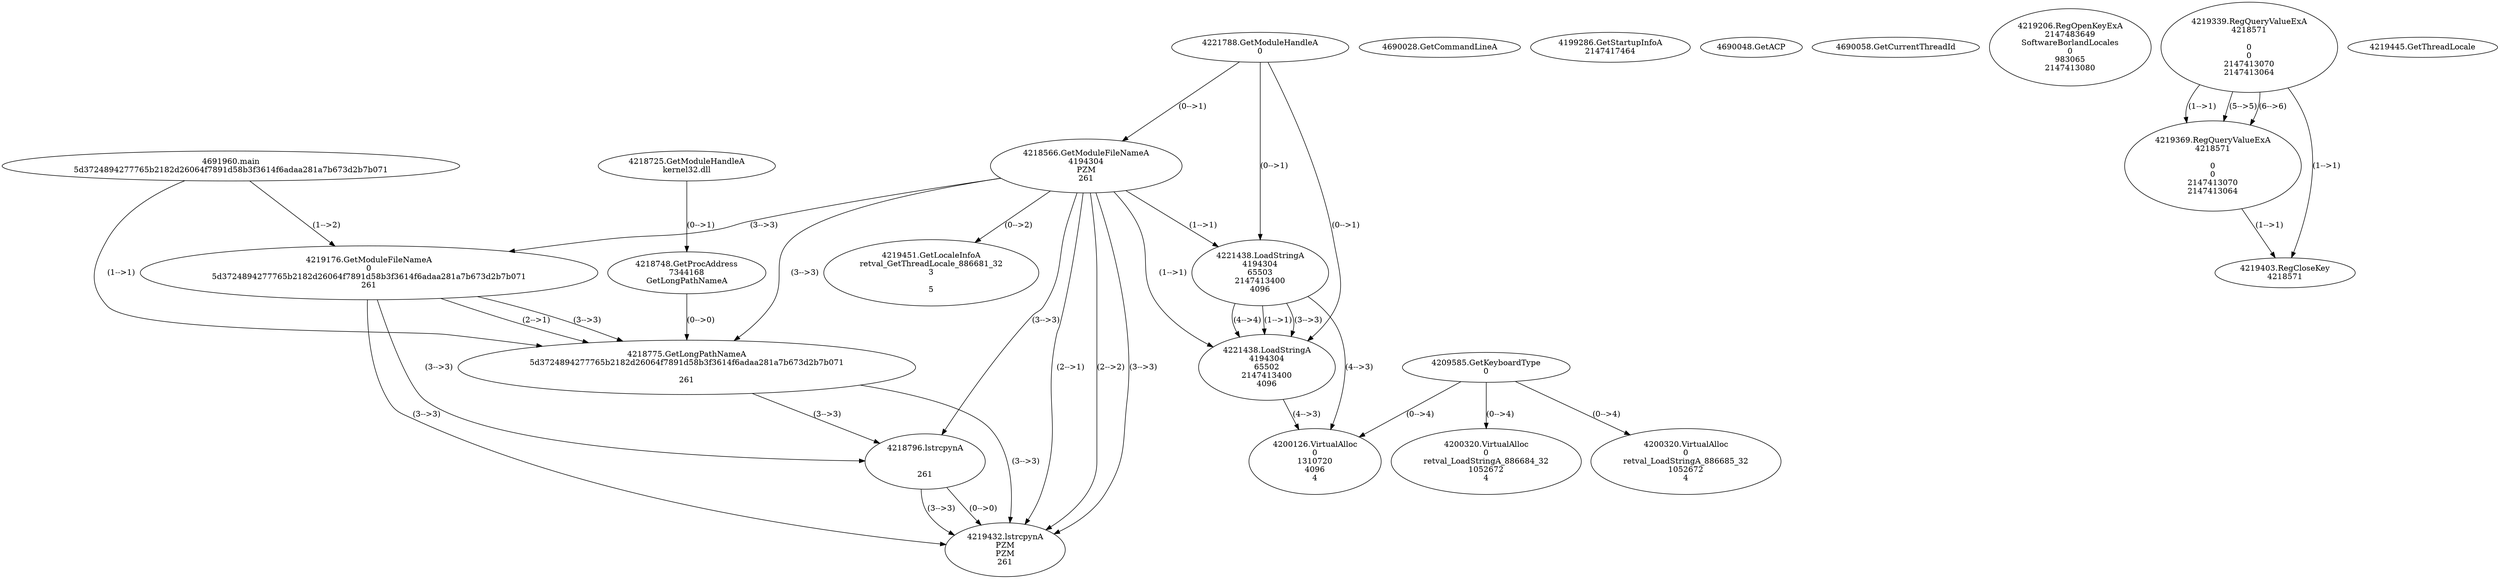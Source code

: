 // Global SCDG with merge call
digraph {
	0 [label="4691960.main
5d3724894277765b2182d26064f7891d58b3f3614f6adaa281a7b673d2b7b071"]
	1 [label="4221788.GetModuleHandleA
0"]
	2 [label="4209585.GetKeyboardType
0"]
	3 [label="4690028.GetCommandLineA
"]
	4 [label="4199286.GetStartupInfoA
2147417464"]
	5 [label="4690048.GetACP
"]
	6 [label="4690058.GetCurrentThreadId
"]
	7 [label="4218566.GetModuleFileNameA
4194304
PZM
261"]
	1 -> 7 [label="(0-->1)"]
	8 [label="4219176.GetModuleFileNameA
0
5d3724894277765b2182d26064f7891d58b3f3614f6adaa281a7b673d2b7b071
261"]
	0 -> 8 [label="(1-->2)"]
	7 -> 8 [label="(3-->3)"]
	9 [label="4219206.RegOpenKeyExA
2147483649
Software\Borland\Locales
0
983065
2147413080"]
	10 [label="4218725.GetModuleHandleA
kernel32.dll"]
	11 [label="4218748.GetProcAddress
7344168
GetLongPathNameA"]
	10 -> 11 [label="(0-->1)"]
	12 [label="4218775.GetLongPathNameA
5d3724894277765b2182d26064f7891d58b3f3614f6adaa281a7b673d2b7b071

261"]
	0 -> 12 [label="(1-->1)"]
	8 -> 12 [label="(2-->1)"]
	7 -> 12 [label="(3-->3)"]
	8 -> 12 [label="(3-->3)"]
	11 -> 12 [label="(0-->0)"]
	13 [label="4218796.lstrcpynA


261"]
	7 -> 13 [label="(3-->3)"]
	8 -> 13 [label="(3-->3)"]
	12 -> 13 [label="(3-->3)"]
	14 [label="4219339.RegQueryValueExA
4218571

0
0
2147413070
2147413064"]
	15 [label="4219369.RegQueryValueExA
4218571

0
0
2147413070
2147413064"]
	14 -> 15 [label="(1-->1)"]
	14 -> 15 [label="(5-->5)"]
	14 -> 15 [label="(6-->6)"]
	16 [label="4219403.RegCloseKey
4218571"]
	14 -> 16 [label="(1-->1)"]
	15 -> 16 [label="(1-->1)"]
	17 [label="4219432.lstrcpynA
PZM
PZM
261"]
	7 -> 17 [label="(2-->1)"]
	7 -> 17 [label="(2-->2)"]
	7 -> 17 [label="(3-->3)"]
	8 -> 17 [label="(3-->3)"]
	12 -> 17 [label="(3-->3)"]
	13 -> 17 [label="(3-->3)"]
	13 -> 17 [label="(0-->0)"]
	18 [label="4219445.GetThreadLocale
"]
	19 [label="4219451.GetLocaleInfoA
retval_GetThreadLocale_886681_32
3

5"]
	7 -> 19 [label="(0-->2)"]
	20 [label="4221438.LoadStringA
4194304
65503
2147413400
4096"]
	1 -> 20 [label="(0-->1)"]
	7 -> 20 [label="(1-->1)"]
	21 [label="4221438.LoadStringA
4194304
65502
2147413400
4096"]
	1 -> 21 [label="(0-->1)"]
	7 -> 21 [label="(1-->1)"]
	20 -> 21 [label="(1-->1)"]
	20 -> 21 [label="(3-->3)"]
	20 -> 21 [label="(4-->4)"]
	22 [label="4200126.VirtualAlloc
0
1310720
4096
4"]
	20 -> 22 [label="(4-->3)"]
	21 -> 22 [label="(4-->3)"]
	2 -> 22 [label="(0-->4)"]
	23 [label="4200320.VirtualAlloc
0
retval_LoadStringA_886684_32
1052672
4"]
	2 -> 23 [label="(0-->4)"]
	24 [label="4200320.VirtualAlloc
0
retval_LoadStringA_886685_32
1052672
4"]
	2 -> 24 [label="(0-->4)"]
}
